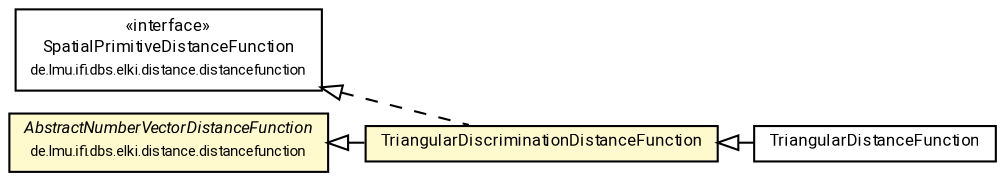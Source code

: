 #!/usr/local/bin/dot
#
# Class diagram 
# Generated by UMLGraph version R5_7_2-60-g0e99a6 (http://www.spinellis.gr/umlgraph/)
#

digraph G {
	graph [fontnames="svg"]
	edge [fontname="Roboto",fontsize=7,labelfontname="Roboto",labelfontsize=7,color="black"];
	node [fontname="Roboto",fontcolor="black",fontsize=8,shape=plaintext,margin=0,width=0,height=0];
	nodesep=0.15;
	ranksep=0.25;
	rankdir=LR;
	// de.lmu.ifi.dbs.elki.distance.distancefunction.SpatialPrimitiveDistanceFunction<V extends de.lmu.ifi.dbs.elki.data.spatial.SpatialComparable>
	c10340427 [label=<<table title="de.lmu.ifi.dbs.elki.distance.distancefunction.SpatialPrimitiveDistanceFunction" border="0" cellborder="1" cellspacing="0" cellpadding="2" href="../SpatialPrimitiveDistanceFunction.html" target="_parent">
		<tr><td><table border="0" cellspacing="0" cellpadding="1">
		<tr><td align="center" balign="center"> &#171;interface&#187; </td></tr>
		<tr><td align="center" balign="center"> <font face="Roboto">SpatialPrimitiveDistanceFunction</font> </td></tr>
		<tr><td align="center" balign="center"> <font face="Roboto" point-size="7.0">de.lmu.ifi.dbs.elki.distance.distancefunction</font> </td></tr>
		</table></td></tr>
		</table>>, URL="../SpatialPrimitiveDistanceFunction.html"];
	// de.lmu.ifi.dbs.elki.distance.distancefunction.probabilistic.TriangularDiscriminationDistanceFunction
	c10340766 [label=<<table title="de.lmu.ifi.dbs.elki.distance.distancefunction.probabilistic.TriangularDiscriminationDistanceFunction" border="0" cellborder="1" cellspacing="0" cellpadding="2" bgcolor="lemonChiffon" href="TriangularDiscriminationDistanceFunction.html" target="_parent">
		<tr><td><table border="0" cellspacing="0" cellpadding="1">
		<tr><td align="center" balign="center"> <font face="Roboto">TriangularDiscriminationDistanceFunction</font> </td></tr>
		</table></td></tr>
		</table>>, URL="TriangularDiscriminationDistanceFunction.html"];
	// de.lmu.ifi.dbs.elki.distance.distancefunction.probabilistic.TriangularDistanceFunction
	c10340770 [label=<<table title="de.lmu.ifi.dbs.elki.distance.distancefunction.probabilistic.TriangularDistanceFunction" border="0" cellborder="1" cellspacing="0" cellpadding="2" href="TriangularDistanceFunction.html" target="_parent">
		<tr><td><table border="0" cellspacing="0" cellpadding="1">
		<tr><td align="center" balign="center"> <font face="Roboto">TriangularDistanceFunction</font> </td></tr>
		</table></td></tr>
		</table>>, URL="TriangularDistanceFunction.html"];
	// de.lmu.ifi.dbs.elki.distance.distancefunction.AbstractNumberVectorDistanceFunction
	c10340827 [label=<<table title="de.lmu.ifi.dbs.elki.distance.distancefunction.AbstractNumberVectorDistanceFunction" border="0" cellborder="1" cellspacing="0" cellpadding="2" bgcolor="LemonChiffon" href="../AbstractNumberVectorDistanceFunction.html" target="_parent">
		<tr><td><table border="0" cellspacing="0" cellpadding="1">
		<tr><td align="center" balign="center"> <font face="Roboto"><i>AbstractNumberVectorDistanceFunction</i></font> </td></tr>
		<tr><td align="center" balign="center"> <font face="Roboto" point-size="7.0">de.lmu.ifi.dbs.elki.distance.distancefunction</font> </td></tr>
		</table></td></tr>
		</table>>, URL="../AbstractNumberVectorDistanceFunction.html"];
	// de.lmu.ifi.dbs.elki.distance.distancefunction.probabilistic.TriangularDiscriminationDistanceFunction extends de.lmu.ifi.dbs.elki.distance.distancefunction.AbstractNumberVectorDistanceFunction
	c10340827 -> c10340766 [arrowtail=empty,dir=back,weight=10];
	// de.lmu.ifi.dbs.elki.distance.distancefunction.probabilistic.TriangularDiscriminationDistanceFunction implements de.lmu.ifi.dbs.elki.distance.distancefunction.SpatialPrimitiveDistanceFunction<V extends de.lmu.ifi.dbs.elki.data.spatial.SpatialComparable>
	c10340427 -> c10340766 [arrowtail=empty,style=dashed,dir=back,weight=9];
	// de.lmu.ifi.dbs.elki.distance.distancefunction.probabilistic.TriangularDistanceFunction extends de.lmu.ifi.dbs.elki.distance.distancefunction.probabilistic.TriangularDiscriminationDistanceFunction
	c10340766 -> c10340770 [arrowtail=empty,dir=back,weight=10];
}

